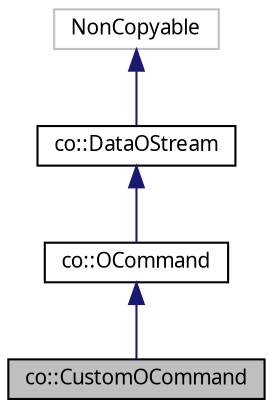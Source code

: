 digraph "co::CustomOCommand"
{
  edge [fontname="Sans",fontsize="10",labelfontname="Sans",labelfontsize="10"];
  node [fontname="Sans",fontsize="10",shape=record];
  Node1 [label="co::CustomOCommand",height=0.2,width=0.4,color="black", fillcolor="grey75", style="filled" fontcolor="black"];
  Node2 -> Node1 [dir="back",color="midnightblue",fontsize="10",style="solid",fontname="Sans"];
  Node2 [label="co::OCommand",height=0.2,width=0.4,color="black", fillcolor="white", style="filled",URL="$classco_1_1OCommand.html",tooltip="A class for sending commands with data to local and external nodes. "];
  Node3 -> Node2 [dir="back",color="midnightblue",fontsize="10",style="solid",fontname="Sans"];
  Node3 [label="co::DataOStream",height=0.2,width=0.4,color="black", fillcolor="white", style="filled",URL="$classco_1_1DataOStream.html",tooltip="A std::ostream-like interface for object serialization. "];
  Node4 -> Node3 [dir="back",color="midnightblue",fontsize="10",style="solid",fontname="Sans"];
  Node4 [label="NonCopyable",height=0.2,width=0.4,color="grey75", fillcolor="white", style="filled"];
}
